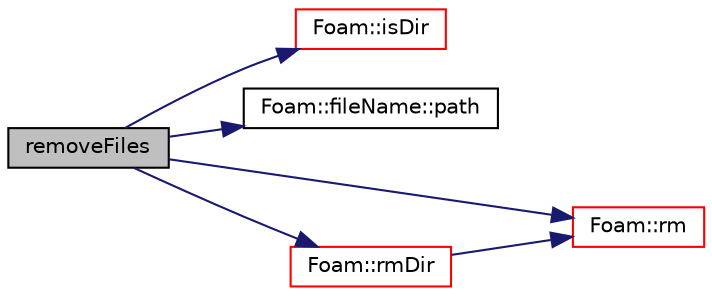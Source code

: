 digraph "removeFiles"
{
  bgcolor="transparent";
  edge [fontname="Helvetica",fontsize="10",labelfontname="Helvetica",labelfontsize="10"];
  node [fontname="Helvetica",fontsize="10",shape=record];
  rankdir="LR";
  Node1 [label="removeFiles",height=0.2,width=0.4,color="black", fillcolor="grey75", style="filled", fontcolor="black"];
  Node1 -> Node2 [color="midnightblue",fontsize="10",style="solid",fontname="Helvetica"];
  Node2 [label="Foam::isDir",height=0.2,width=0.4,color="red",URL="$a10725.html#a9c9cf5d33b9c5961f835aefe5d860c5a",tooltip="Does the name exist as a DIRECTORY in the file system? "];
  Node1 -> Node3 [color="midnightblue",fontsize="10",style="solid",fontname="Helvetica"];
  Node3 [label="Foam::fileName::path",height=0.2,width=0.4,color="black",URL="$a00780.html#a64f21303d7e52f52cda7be219af9ef54",tooltip="Return directory path name (part before last /) "];
  Node1 -> Node4 [color="midnightblue",fontsize="10",style="solid",fontname="Helvetica"];
  Node4 [label="Foam::rm",height=0.2,width=0.4,color="red",URL="$a10725.html#a24dbcb779312aba1a80a0b57a3a7f1ad",tooltip="Remove a file, returning true if successful otherwise false. "];
  Node1 -> Node5 [color="midnightblue",fontsize="10",style="solid",fontname="Helvetica"];
  Node5 [label="Foam::rmDir",height=0.2,width=0.4,color="red",URL="$a10725.html#a94f85dc184bdb0495e62488fda627038",tooltip="Remove a dirctory and its contents. "];
  Node5 -> Node4 [color="midnightblue",fontsize="10",style="solid",fontname="Helvetica"];
}
